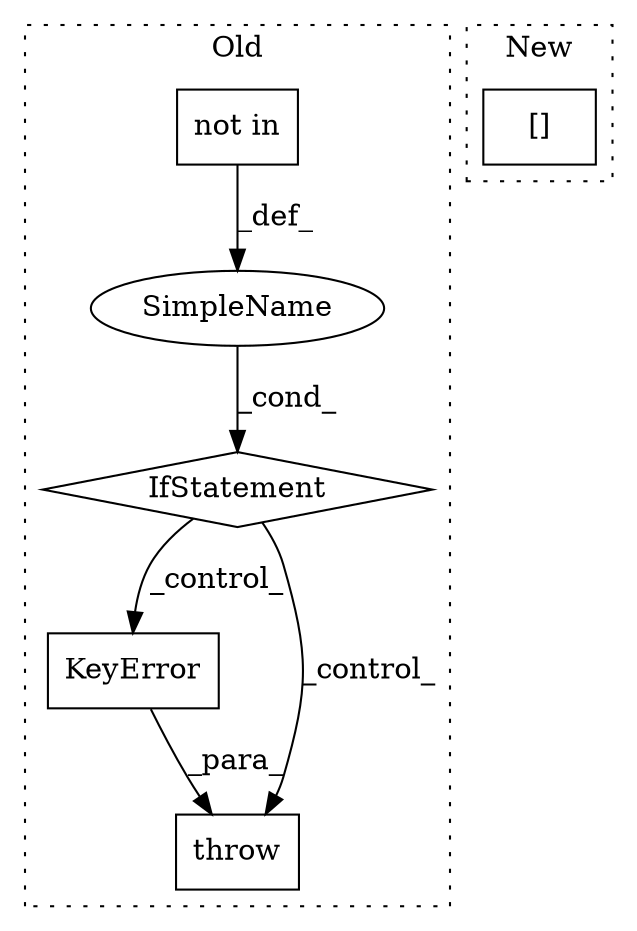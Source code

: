 digraph G {
subgraph cluster0 {
1 [label="KeyError" a="32" s="1753" l="10" shape="box"];
3 [label="throw" a="53" s="1747" l="6" shape="box"];
4 [label="SimpleName" a="42" s="" l="" shape="ellipse"];
5 [label="IfStatement" a="25" s="1581,1666" l="8,2" shape="diamond"];
6 [label="not in" a="108" s="1589" l="77" shape="box"];
label = "Old";
style="dotted";
}
subgraph cluster1 {
2 [label="[]" a="2" s="1890,1905" l="7,1" shape="box"];
label = "New";
style="dotted";
}
1 -> 3 [label="_para_"];
4 -> 5 [label="_cond_"];
5 -> 3 [label="_control_"];
5 -> 1 [label="_control_"];
6 -> 4 [label="_def_"];
}